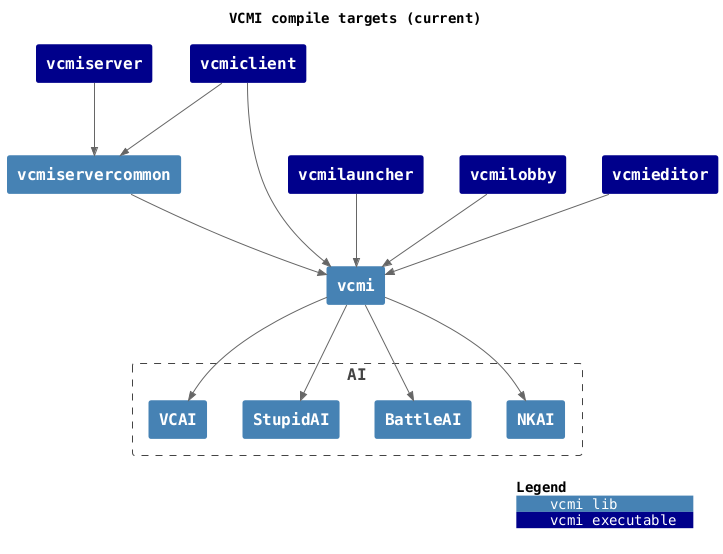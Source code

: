 @startuml "vcmi-compile-targets"

title "VCMI compile targets (current)"

!include <C4/C4_Container>
!include <tupadr3/devicons2/cplusplus>
!include <tupadr3/devicons2/python>

skinparam DefaultFontName monospaced
<style>
note {  MaximumWidth 500 }
</style>

' Used in place of " " where line wrapping is undesired
!$nbsp = "<U+00A0>"


''''''''''''''''''''''''''''''''''''''''''''''''''''''''''''''''''''''''''''''''
''''''''''''''''''''''''''''''''''''''''''''''''''''''''''''''''''''''''''''''''
''' FUNCTIONS
''''''''''''''''''''''''''''''''''''''''''''''''''''''''''''''''''''''''''''''''
''''''''''''''''''''''''''''''''''''''''''''''''''''''''''''''''''''''''''''''''

' Replace $search with $repl within $txt
!function $replace($txt, $search, $repl)
  !$replaced = ""
  !while %strpos($txt, $search) >= 0
    !$position = %strpos($txt, $search)
    !$replaced = $replaced + %substr($txt, 0, $position) + $repl
    !$txt = %substr($txt, $position + %strlen($search))
  !endwhile
  !return $replaced + $txt
!endfunction

' Allows to define a string in multiple lines, replacing "\n"
' with actual newlines (note: all literal newlines must be escaped)
!function $str($txt)
  !return $replace($txt, "\n", %newline())
!endfunction

''''''''''''''''''''''''''''''''''''''''''''''''''''''''''''''''''''''''''''''''
''''''''''''''''''''''''''''''''''''''''''''''''''''''''''''''''''''''''''''''''

HIDE_STEREOTYPE()
SetDefaultLegendEntries("")

' Prevent confusing text color in legend by setting it to the default color
!$LEGEND_DARK_COLOR=$ELEMENT_FONT_COLOR
!$LEGEND_LIGHT_COLOR=$ELEMENT_FONT_COLOR

' AddElementTag("example", ?bgColor, ?fontColor, ?borderColor, ?shadowing, ?shape, ?sprite, ?techn, ?legendText, ?legendSprite, ?borderStyle, ?borderThickness): Introduces a new element tag. The styles of the tagged elements are updated and the tag is displayed in the calculated legend.
AddElementTag("core_lib", $bgColor="SteelBlue", $borderColor="SteelBlue", $legendText="vcmi lib")
AddElementTag("core_exe", $bgColor="DarkBlue", $borderColor="DarkBlue", $legendText="vcmi executable")

''''''''''''''''''''''''''''''''''''''''''''''''''''''''''''''''''''''''''''''''
''''''''''''''''''''''''''''''''''''''''''''''''''''''''''''''''''''''''''''''''

Container(vcmiserver, "vcmiserver", $tags="core_exe")
Container(vcmiclient, "vcmiclient", $tags="core_exe")
Container(vcmiservercommon, "vcmiservercommon", $tags="core_lib")
Container(vcmilauncher, "vcmilauncher", $tags="core_exe")
Container(vcmilobby, "vcmilobby", $tags="core_exe")
Container(vcmieditor, "vcmieditor", $tags="core_exe")
Container(vcmi, "vcmi", $tags="core_lib")

Boundary(AI, "AI") {
  Container(VCAI, "VCAI", $tags="core_lib")
  Container(StupidAI, "StupidAI", $tags="core_lib")
  Container(BattleAI, "BattleAI", $tags="core_lib")
  Container(NKAI, "NKAI", $tags="core_lib")
}

' Rel(vcmiclient, vcmilauncher, "")
Rel(vcmiclient, vcmiservercommon, "")
Rel(vcmiclient, vcmi, "")
Rel(vcmiserver, vcmiservercommon, "")
Rel(vcmilauncher, vcmi, "")
Rel(vcmilobby, vcmi, "")
Rel(vcmieditor, vcmi, "")
Rel(vcmiservercommon, vcmi, "")
Rel(vcmi, VCAI, "")
Rel(vcmi, StupidAI, "")
Rel(vcmi, BattleAI, "")
Rel(vcmi, NKAI, "")

' Lay_Distance(vcmiclient, vcmiservercommon, 1)
' Lay_Distance(vcmiclient, vcmilauncher, 1)

SHOW_LEGEND()

@enduml
